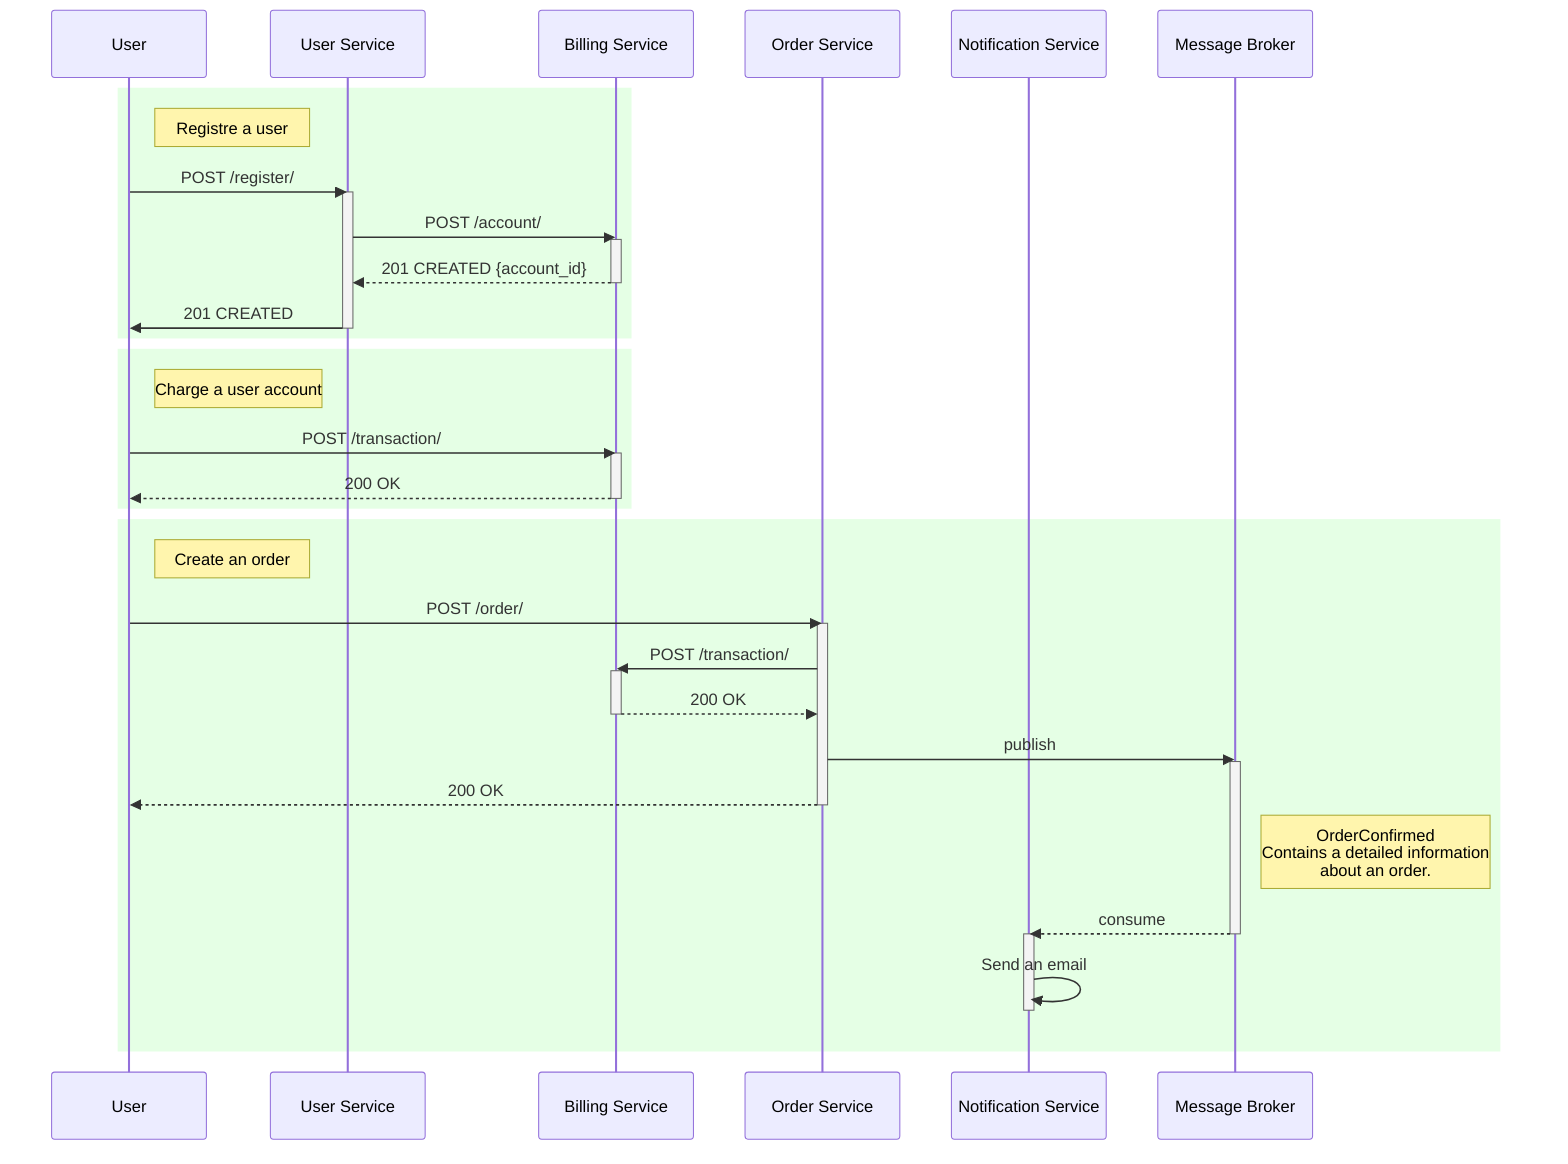 sequenceDiagram
    participant User
    participant UserService as User Service
    participant BillingService as Billing Service
    participant OrderService as Order Service
    participant NotificationService as Notification Service
    participant MessageBroker as Message Broker

    rect rgba(0, 255, 0, .1)
        note right of User: Registre a user
        User ->> UserService: POST /register/

        activate UserService
            UserService ->> BillingService: POST /account/

            activate BillingService
                BillingService -->> UserService: 201 CREATED {account_id}
            deactivate BillingService

            UserService ->> User: 201 CREATED
        deactivate UserService
    end

    rect rgba(0, 255, 0, .1)
        note right of User: Charge a user account
        User ->> BillingService: POST /transaction/

        activate BillingService
            BillingService -->> User: 200 OK
        deactivate BillingService
    end

    rect rgba(0, 255, 0, .1)
        note right of User: Create an order
        User ->> OrderService: POST /order/
        activate OrderService
            OrderService ->> BillingService: POST /transaction/

            activate BillingService
                BillingService -->> OrderService: 200 OK
            deactivate BillingService

            OrderService ->> MessageBroker: publish
            activate MessageBroker

            OrderService -->> User: 200 OK
        deactivate OrderService

            note right of MessageBroker: OrderConfirmed<br/>Contains a detailed information<br/>about an order.
            MessageBroker -->> NotificationService: consume
        deactivate MessageBroker

        activate NotificationService
            NotificationService ->> NotificationService: Send an email
        deactivate NotificationService
    end